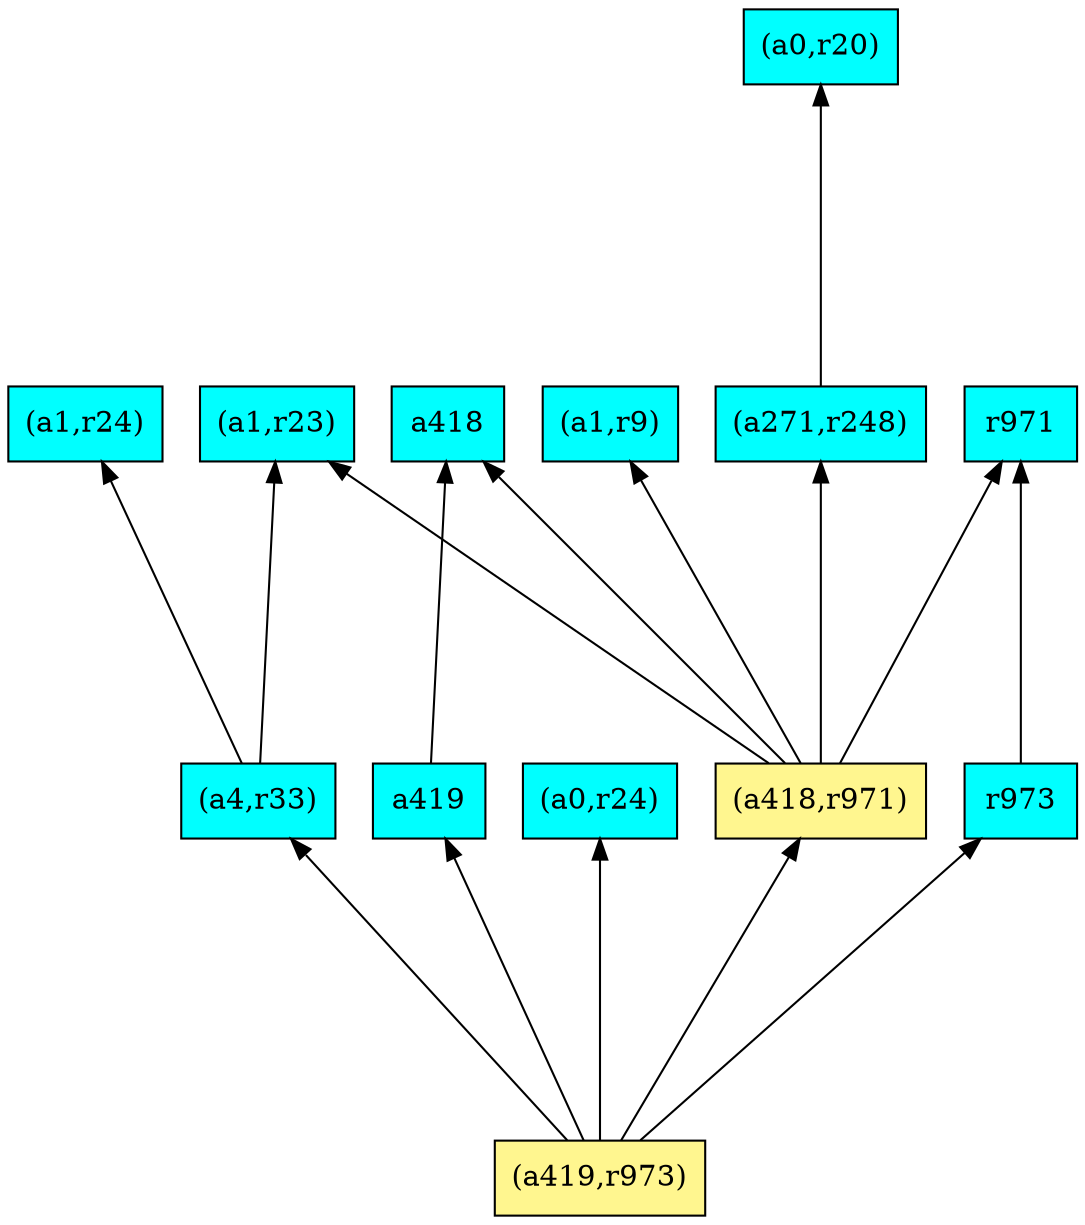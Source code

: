 digraph G {
rankdir=BT;ranksep="2.0";
"a419" [shape=record,fillcolor=cyan,style=filled,label="{a419}"];
"(a1,r9)" [shape=record,fillcolor=cyan,style=filled,label="{(a1,r9)}"];
"(a1,r23)" [shape=record,fillcolor=cyan,style=filled,label="{(a1,r23)}"];
"(a1,r24)" [shape=record,fillcolor=cyan,style=filled,label="{(a1,r24)}"];
"(a4,r33)" [shape=record,fillcolor=cyan,style=filled,label="{(a4,r33)}"];
"(a271,r248)" [shape=record,fillcolor=cyan,style=filled,label="{(a271,r248)}"];
"(a0,r20)" [shape=record,fillcolor=cyan,style=filled,label="{(a0,r20)}"];
"r971" [shape=record,fillcolor=cyan,style=filled,label="{r971}"];
"(a0,r24)" [shape=record,fillcolor=cyan,style=filled,label="{(a0,r24)}"];
"(a419,r973)" [shape=record,fillcolor=khaki1,style=filled,label="{(a419,r973)}"];
"(a418,r971)" [shape=record,fillcolor=khaki1,style=filled,label="{(a418,r971)}"];
"r973" [shape=record,fillcolor=cyan,style=filled,label="{r973}"];
"a418" [shape=record,fillcolor=cyan,style=filled,label="{a418}"];
"a419" -> "a418"
"(a4,r33)" -> "(a1,r23)"
"(a4,r33)" -> "(a1,r24)"
"(a271,r248)" -> "(a0,r20)"
"(a419,r973)" -> "a419"
"(a419,r973)" -> "(a4,r33)"
"(a419,r973)" -> "(a0,r24)"
"(a419,r973)" -> "(a418,r971)"
"(a419,r973)" -> "r973"
"(a418,r971)" -> "(a1,r9)"
"(a418,r971)" -> "(a1,r23)"
"(a418,r971)" -> "r971"
"(a418,r971)" -> "(a271,r248)"
"(a418,r971)" -> "a418"
"r973" -> "r971"
}